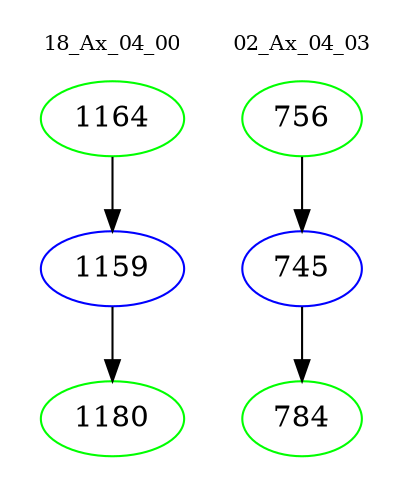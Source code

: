 digraph{
subgraph cluster_0 {
color = white
label = "18_Ax_04_00";
fontsize=10;
T0_1164 [label="1164", color="green"]
T0_1164 -> T0_1159 [color="black"]
T0_1159 [label="1159", color="blue"]
T0_1159 -> T0_1180 [color="black"]
T0_1180 [label="1180", color="green"]
}
subgraph cluster_1 {
color = white
label = "02_Ax_04_03";
fontsize=10;
T1_756 [label="756", color="green"]
T1_756 -> T1_745 [color="black"]
T1_745 [label="745", color="blue"]
T1_745 -> T1_784 [color="black"]
T1_784 [label="784", color="green"]
}
}
